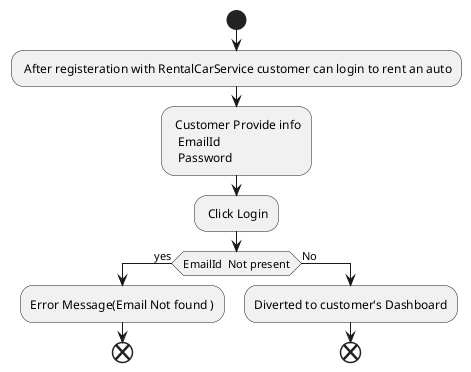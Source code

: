 @startuml

start
   : After registeration with RentalCarService customer can login to rent an auto;
   : Customer Provide info
     EmailId
     Password  ;
   : Click Login;

if (EmailId  Not present) then (yes)
    :Error Message(Email Not found );
    end;
else (No)
    :Diverted to customer's Dashboard;
    end;
endif

@enduml



